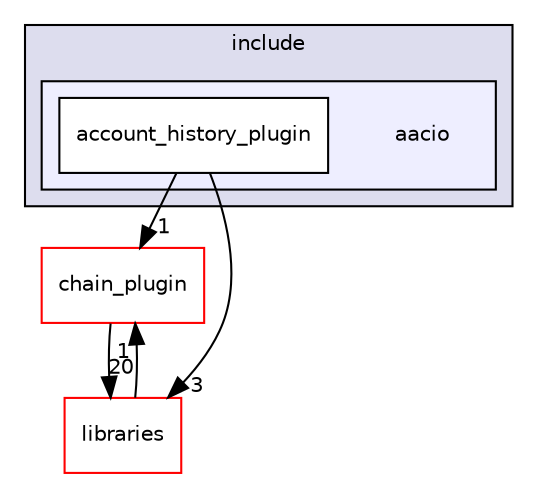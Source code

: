digraph "plugins/account_history_plugin/include/aacio" {
  compound=true
  node [ fontsize="10", fontname="Helvetica"];
  edge [ labelfontsize="10", labelfontname="Helvetica"];
  subgraph clusterdir_50c3a728a03ad6c6e30cb13c90d3d0cf {
    graph [ bgcolor="#ddddee", pencolor="black", label="include" fontname="Helvetica", fontsize="10", URL="dir_50c3a728a03ad6c6e30cb13c90d3d0cf.html"]
  subgraph clusterdir_3e5d58dd0107d593918d2658d80e1af2 {
    graph [ bgcolor="#eeeeff", pencolor="black", label="" URL="dir_3e5d58dd0107d593918d2658d80e1af2.html"];
    dir_3e5d58dd0107d593918d2658d80e1af2 [shape=plaintext label="aacio"];
    dir_d9721664e1629af2795d3b42cce7a0cc [shape=box label="account_history_plugin" color="black" fillcolor="white" style="filled" URL="dir_d9721664e1629af2795d3b42cce7a0cc.html"];
  }
  }
  dir_602e6d607ea05a3811091b067ebfa4ac [shape=box label="chain_plugin" fillcolor="white" style="filled" color="red" URL="dir_602e6d607ea05a3811091b067ebfa4ac.html"];
  dir_bc0718b08fb2015b8e59c47b2805f60c [shape=box label="libraries" fillcolor="white" style="filled" color="red" URL="dir_bc0718b08fb2015b8e59c47b2805f60c.html"];
  dir_602e6d607ea05a3811091b067ebfa4ac->dir_bc0718b08fb2015b8e59c47b2805f60c [headlabel="20", labeldistance=1.5 headhref="dir_001848_000004.html"];
  dir_bc0718b08fb2015b8e59c47b2805f60c->dir_602e6d607ea05a3811091b067ebfa4ac [headlabel="1", labeldistance=1.5 headhref="dir_000004_001848.html"];
  dir_d9721664e1629af2795d3b42cce7a0cc->dir_602e6d607ea05a3811091b067ebfa4ac [headlabel="1", labeldistance=1.5 headhref="dir_001843_001848.html"];
  dir_d9721664e1629af2795d3b42cce7a0cc->dir_bc0718b08fb2015b8e59c47b2805f60c [headlabel="3", labeldistance=1.5 headhref="dir_001843_000004.html"];
}
